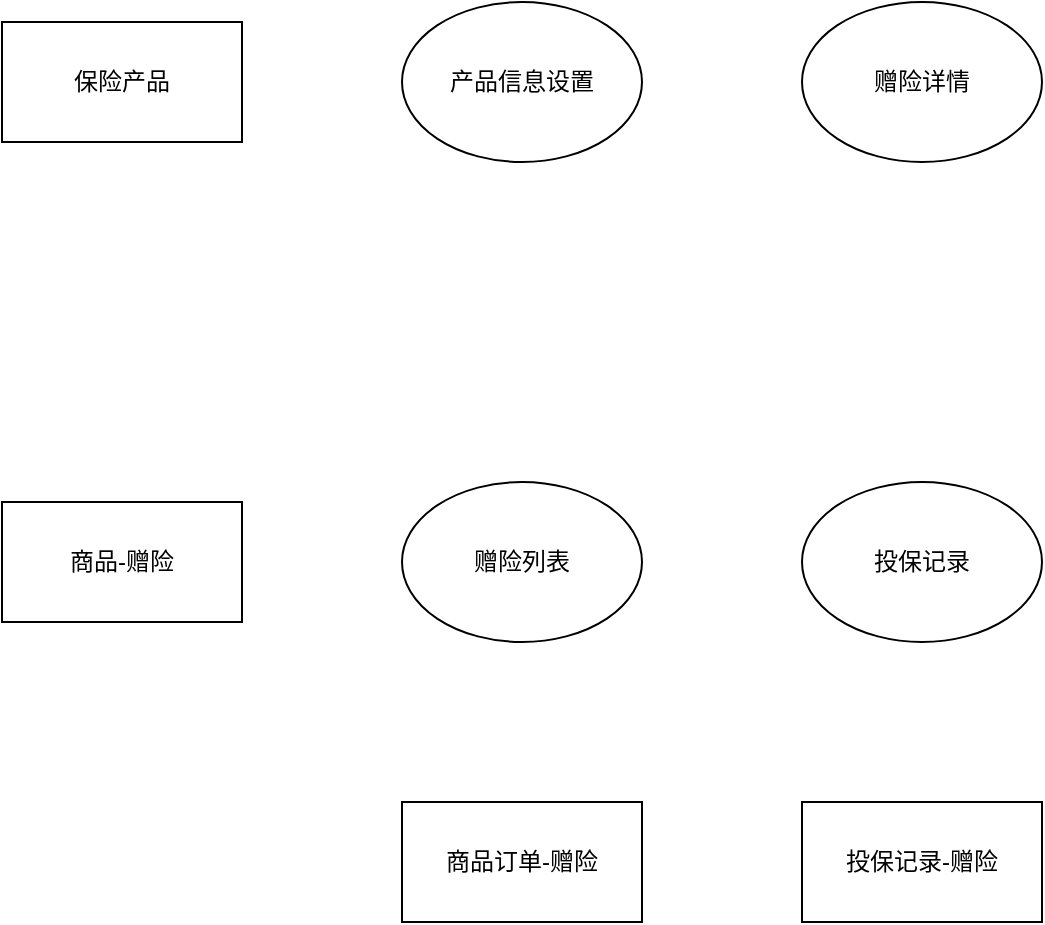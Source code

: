<mxfile version="12.5.1" type="github">
  <diagram id="6QVMj45PfsqjR3qk2iQ-" name="第 1 页">
    <mxGraphModel dx="1711" dy="741" grid="1" gridSize="10" guides="1" tooltips="1" connect="1" arrows="1" fold="1" page="1" pageScale="1" pageWidth="1400" pageHeight="850" math="0" shadow="0">
      <root>
        <mxCell id="0"/>
        <mxCell id="1" parent="0"/>
        <mxCell id="CQzwhBMoTZn4bgNhd2-D-1" value="保险产品" style="rounded=0;whiteSpace=wrap;html=1;" vertex="1" parent="1">
          <mxGeometry x="240" y="50" width="120" height="60" as="geometry"/>
        </mxCell>
        <mxCell id="CQzwhBMoTZn4bgNhd2-D-2" value="商品-赠险" style="rounded=0;whiteSpace=wrap;html=1;" vertex="1" parent="1">
          <mxGeometry x="240" y="290" width="120" height="60" as="geometry"/>
        </mxCell>
        <mxCell id="CQzwhBMoTZn4bgNhd2-D-3" value="投保记录-赠险" style="rounded=0;whiteSpace=wrap;html=1;" vertex="1" parent="1">
          <mxGeometry x="640" y="440" width="120" height="60" as="geometry"/>
        </mxCell>
        <mxCell id="CQzwhBMoTZn4bgNhd2-D-5" value="产品信息设置" style="ellipse;whiteSpace=wrap;html=1;" vertex="1" parent="1">
          <mxGeometry x="440" y="40" width="120" height="80" as="geometry"/>
        </mxCell>
        <mxCell id="CQzwhBMoTZn4bgNhd2-D-6" value="赠险列表" style="ellipse;whiteSpace=wrap;html=1;" vertex="1" parent="1">
          <mxGeometry x="440" y="280" width="120" height="80" as="geometry"/>
        </mxCell>
        <mxCell id="CQzwhBMoTZn4bgNhd2-D-7" value="投保记录" style="ellipse;whiteSpace=wrap;html=1;" vertex="1" parent="1">
          <mxGeometry x="640" y="280" width="120" height="80" as="geometry"/>
        </mxCell>
        <mxCell id="CQzwhBMoTZn4bgNhd2-D-8" value="商品订单-赠险" style="rounded=0;whiteSpace=wrap;html=1;" vertex="1" parent="1">
          <mxGeometry x="440" y="440" width="120" height="60" as="geometry"/>
        </mxCell>
        <mxCell id="CQzwhBMoTZn4bgNhd2-D-9" value="赠险详情" style="ellipse;whiteSpace=wrap;html=1;" vertex="1" parent="1">
          <mxGeometry x="640" y="40" width="120" height="80" as="geometry"/>
        </mxCell>
      </root>
    </mxGraphModel>
  </diagram>
</mxfile>
